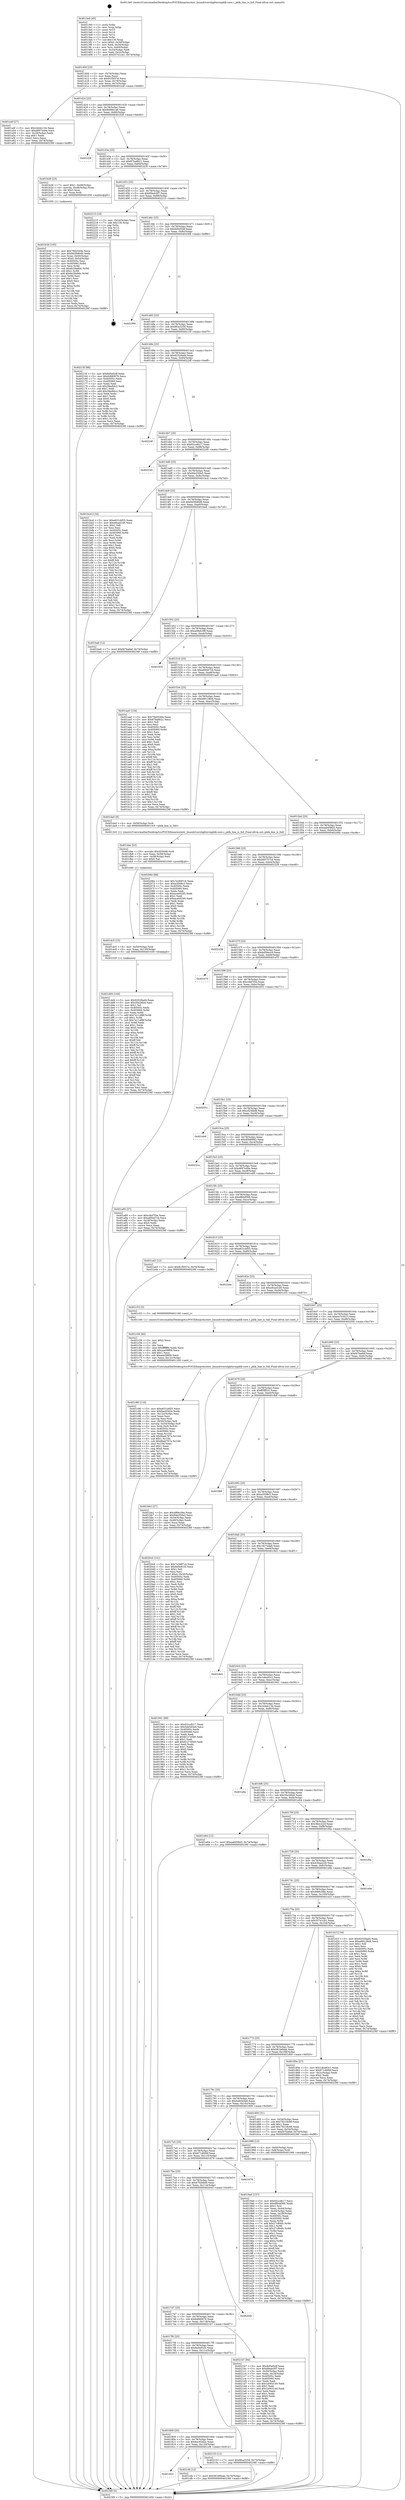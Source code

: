 digraph "0x4013e0" {
  label = "0x4013e0 (/mnt/c/Users/mathe/Desktop/tcc/POCII/binaries/extr_linuxdriverslightnvmpblk-core.c_pblk_line_is_full_Final-ollvm.out::main(0))"
  labelloc = "t"
  node[shape=record]

  Entry [label="",width=0.3,height=0.3,shape=circle,fillcolor=black,style=filled]
  "0x40140d" [label="{
     0x40140d [23]\l
     | [instrs]\l
     &nbsp;&nbsp;0x40140d \<+3\>: mov -0x74(%rbp),%eax\l
     &nbsp;&nbsp;0x401410 \<+2\>: mov %eax,%ecx\l
     &nbsp;&nbsp;0x401412 \<+6\>: sub $0x81f5f37d,%ecx\l
     &nbsp;&nbsp;0x401418 \<+3\>: mov %eax,-0x78(%rbp)\l
     &nbsp;&nbsp;0x40141b \<+3\>: mov %ecx,-0x7c(%rbp)\l
     &nbsp;&nbsp;0x40141e \<+6\>: je 0000000000401a4f \<main+0x66f\>\l
  }"]
  "0x401a4f" [label="{
     0x401a4f [27]\l
     | [instrs]\l
     &nbsp;&nbsp;0x401a4f \<+5\>: mov $0x2444c134,%eax\l
     &nbsp;&nbsp;0x401a54 \<+5\>: mov $0xd697e49a,%ecx\l
     &nbsp;&nbsp;0x401a59 \<+3\>: mov -0x28(%rbp),%edx\l
     &nbsp;&nbsp;0x401a5c \<+3\>: cmp $0x1,%edx\l
     &nbsp;&nbsp;0x401a5f \<+3\>: cmovl %ecx,%eax\l
     &nbsp;&nbsp;0x401a62 \<+3\>: mov %eax,-0x74(%rbp)\l
     &nbsp;&nbsp;0x401a65 \<+5\>: jmp 000000000040236f \<main+0xf8f\>\l
  }"]
  "0x401424" [label="{
     0x401424 [22]\l
     | [instrs]\l
     &nbsp;&nbsp;0x401424 \<+5\>: jmp 0000000000401429 \<main+0x49\>\l
     &nbsp;&nbsp;0x401429 \<+3\>: mov -0x78(%rbp),%eax\l
     &nbsp;&nbsp;0x40142c \<+5\>: sub $0x8489e1a6,%eax\l
     &nbsp;&nbsp;0x401431 \<+3\>: mov %eax,-0x80(%rbp)\l
     &nbsp;&nbsp;0x401434 \<+6\>: je 0000000000401f29 \<main+0xb49\>\l
  }"]
  Exit [label="",width=0.3,height=0.3,shape=circle,fillcolor=black,style=filled,peripheries=2]
  "0x401f29" [label="{
     0x401f29\l
  }", style=dashed]
  "0x40143a" [label="{
     0x40143a [25]\l
     | [instrs]\l
     &nbsp;&nbsp;0x40143a \<+5\>: jmp 000000000040143f \<main+0x5f\>\l
     &nbsp;&nbsp;0x40143f \<+3\>: mov -0x78(%rbp),%eax\l
     &nbsp;&nbsp;0x401442 \<+5\>: sub $0x87ba8b21,%eax\l
     &nbsp;&nbsp;0x401447 \<+6\>: mov %eax,-0x84(%rbp)\l
     &nbsp;&nbsp;0x40144d \<+6\>: je 0000000000401b26 \<main+0x746\>\l
  }"]
  "0x401dd4" [label="{
     0x401dd4 [144]\l
     | [instrs]\l
     &nbsp;&nbsp;0x401dd4 \<+5\>: mov $0x92529ad4,%eax\l
     &nbsp;&nbsp;0x401dd9 \<+5\>: mov $0x35a26fc6,%esi\l
     &nbsp;&nbsp;0x401dde \<+2\>: mov $0x1,%cl\l
     &nbsp;&nbsp;0x401de0 \<+7\>: mov 0x40505c,%edx\l
     &nbsp;&nbsp;0x401de7 \<+8\>: mov 0x405060,%r8d\l
     &nbsp;&nbsp;0x401def \<+3\>: mov %edx,%r9d\l
     &nbsp;&nbsp;0x401df2 \<+7\>: add $0x7a11df8f,%r9d\l
     &nbsp;&nbsp;0x401df9 \<+4\>: sub $0x1,%r9d\l
     &nbsp;&nbsp;0x401dfd \<+7\>: sub $0x7a11df8f,%r9d\l
     &nbsp;&nbsp;0x401e04 \<+4\>: imul %r9d,%edx\l
     &nbsp;&nbsp;0x401e08 \<+3\>: and $0x1,%edx\l
     &nbsp;&nbsp;0x401e0b \<+3\>: cmp $0x0,%edx\l
     &nbsp;&nbsp;0x401e0e \<+4\>: sete %r10b\l
     &nbsp;&nbsp;0x401e12 \<+4\>: cmp $0xa,%r8d\l
     &nbsp;&nbsp;0x401e16 \<+4\>: setl %r11b\l
     &nbsp;&nbsp;0x401e1a \<+3\>: mov %r10b,%bl\l
     &nbsp;&nbsp;0x401e1d \<+3\>: xor $0xff,%bl\l
     &nbsp;&nbsp;0x401e20 \<+3\>: mov %r11b,%r14b\l
     &nbsp;&nbsp;0x401e23 \<+4\>: xor $0xff,%r14b\l
     &nbsp;&nbsp;0x401e27 \<+3\>: xor $0x1,%cl\l
     &nbsp;&nbsp;0x401e2a \<+3\>: mov %bl,%r15b\l
     &nbsp;&nbsp;0x401e2d \<+4\>: and $0xff,%r15b\l
     &nbsp;&nbsp;0x401e31 \<+3\>: and %cl,%r10b\l
     &nbsp;&nbsp;0x401e34 \<+3\>: mov %r14b,%r12b\l
     &nbsp;&nbsp;0x401e37 \<+4\>: and $0xff,%r12b\l
     &nbsp;&nbsp;0x401e3b \<+3\>: and %cl,%r11b\l
     &nbsp;&nbsp;0x401e3e \<+3\>: or %r10b,%r15b\l
     &nbsp;&nbsp;0x401e41 \<+3\>: or %r11b,%r12b\l
     &nbsp;&nbsp;0x401e44 \<+3\>: xor %r12b,%r15b\l
     &nbsp;&nbsp;0x401e47 \<+3\>: or %r14b,%bl\l
     &nbsp;&nbsp;0x401e4a \<+3\>: xor $0xff,%bl\l
     &nbsp;&nbsp;0x401e4d \<+3\>: or $0x1,%cl\l
     &nbsp;&nbsp;0x401e50 \<+2\>: and %cl,%bl\l
     &nbsp;&nbsp;0x401e52 \<+3\>: or %bl,%r15b\l
     &nbsp;&nbsp;0x401e55 \<+4\>: test $0x1,%r15b\l
     &nbsp;&nbsp;0x401e59 \<+3\>: cmovne %esi,%eax\l
     &nbsp;&nbsp;0x401e5c \<+3\>: mov %eax,-0x74(%rbp)\l
     &nbsp;&nbsp;0x401e5f \<+5\>: jmp 000000000040236f \<main+0xf8f\>\l
  }"]
  "0x401b26" [label="{
     0x401b26 [23]\l
     | [instrs]\l
     &nbsp;&nbsp;0x401b26 \<+7\>: movl $0x1,-0x48(%rbp)\l
     &nbsp;&nbsp;0x401b2d \<+4\>: movslq -0x48(%rbp),%rax\l
     &nbsp;&nbsp;0x401b31 \<+4\>: shl $0x3,%rax\l
     &nbsp;&nbsp;0x401b35 \<+3\>: mov %rax,%rdi\l
     &nbsp;&nbsp;0x401b38 \<+5\>: call 0000000000401050 \<malloc@plt\>\l
     | [calls]\l
     &nbsp;&nbsp;0x401050 \{1\} (unknown)\l
  }"]
  "0x401453" [label="{
     0x401453 [25]\l
     | [instrs]\l
     &nbsp;&nbsp;0x401453 \<+5\>: jmp 0000000000401458 \<main+0x78\>\l
     &nbsp;&nbsp;0x401458 \<+3\>: mov -0x78(%rbp),%eax\l
     &nbsp;&nbsp;0x40145b \<+5\>: sub $0x89adc0f7,%eax\l
     &nbsp;&nbsp;0x401460 \<+6\>: mov %eax,-0x88(%rbp)\l
     &nbsp;&nbsp;0x401466 \<+6\>: je 0000000000402215 \<main+0xe35\>\l
  }"]
  "0x401dc5" [label="{
     0x401dc5 [15]\l
     | [instrs]\l
     &nbsp;&nbsp;0x401dc5 \<+4\>: mov -0x50(%rbp),%rdi\l
     &nbsp;&nbsp;0x401dc9 \<+6\>: mov %eax,-0x130(%rbp)\l
     &nbsp;&nbsp;0x401dcf \<+5\>: call 0000000000401030 \<free@plt\>\l
     | [calls]\l
     &nbsp;&nbsp;0x401030 \{1\} (unknown)\l
  }"]
  "0x402215" [label="{
     0x402215 [19]\l
     | [instrs]\l
     &nbsp;&nbsp;0x402215 \<+3\>: mov -0x24(%rbp),%eax\l
     &nbsp;&nbsp;0x402218 \<+7\>: add $0x130,%rsp\l
     &nbsp;&nbsp;0x40221f \<+1\>: pop %rbx\l
     &nbsp;&nbsp;0x402220 \<+2\>: pop %r12\l
     &nbsp;&nbsp;0x402222 \<+2\>: pop %r14\l
     &nbsp;&nbsp;0x402224 \<+2\>: pop %r15\l
     &nbsp;&nbsp;0x402226 \<+1\>: pop %rbp\l
     &nbsp;&nbsp;0x402227 \<+1\>: ret\l
  }"]
  "0x40146c" [label="{
     0x40146c [25]\l
     | [instrs]\l
     &nbsp;&nbsp;0x40146c \<+5\>: jmp 0000000000401471 \<main+0x91\>\l
     &nbsp;&nbsp;0x401471 \<+3\>: mov -0x78(%rbp),%eax\l
     &nbsp;&nbsp;0x401474 \<+5\>: sub $0x8d5ef2df,%eax\l
     &nbsp;&nbsp;0x401479 \<+6\>: mov %eax,-0x8c(%rbp)\l
     &nbsp;&nbsp;0x40147f \<+6\>: je 0000000000402368 \<main+0xf88\>\l
  }"]
  "0x401dae" [label="{
     0x401dae [23]\l
     | [instrs]\l
     &nbsp;&nbsp;0x401dae \<+10\>: movabs $0x4030d6,%rdi\l
     &nbsp;&nbsp;0x401db8 \<+3\>: mov %eax,-0x58(%rbp)\l
     &nbsp;&nbsp;0x401dbb \<+3\>: mov -0x58(%rbp),%esi\l
     &nbsp;&nbsp;0x401dbe \<+2\>: mov $0x0,%al\l
     &nbsp;&nbsp;0x401dc0 \<+5\>: call 0000000000401040 \<printf@plt\>\l
     | [calls]\l
     &nbsp;&nbsp;0x401040 \{1\} (unknown)\l
  }"]
  "0x402368" [label="{
     0x402368\l
  }", style=dashed]
  "0x401485" [label="{
     0x401485 [25]\l
     | [instrs]\l
     &nbsp;&nbsp;0x401485 \<+5\>: jmp 000000000040148a \<main+0xaa\>\l
     &nbsp;&nbsp;0x40148a \<+3\>: mov -0x78(%rbp),%eax\l
     &nbsp;&nbsp;0x40148d \<+5\>: sub $0x8fca3259,%eax\l
     &nbsp;&nbsp;0x401492 \<+6\>: mov %eax,-0x90(%rbp)\l
     &nbsp;&nbsp;0x401498 \<+6\>: je 000000000040215f \<main+0xd7f\>\l
  }"]
  "0x401822" [label="{
     0x401822\l
  }", style=dashed]
  "0x40215f" [label="{
     0x40215f [88]\l
     | [instrs]\l
     &nbsp;&nbsp;0x40215f \<+5\>: mov $0x8d5ef2df,%eax\l
     &nbsp;&nbsp;0x402164 \<+5\>: mov $0x6dfd0678,%ecx\l
     &nbsp;&nbsp;0x402169 \<+7\>: mov 0x40505c,%edx\l
     &nbsp;&nbsp;0x402170 \<+7\>: mov 0x405060,%esi\l
     &nbsp;&nbsp;0x402177 \<+2\>: mov %edx,%edi\l
     &nbsp;&nbsp;0x402179 \<+6\>: sub $0x2fea8dc2,%edi\l
     &nbsp;&nbsp;0x40217f \<+3\>: sub $0x1,%edi\l
     &nbsp;&nbsp;0x402182 \<+6\>: add $0x2fea8dc2,%edi\l
     &nbsp;&nbsp;0x402188 \<+3\>: imul %edi,%edx\l
     &nbsp;&nbsp;0x40218b \<+3\>: and $0x1,%edx\l
     &nbsp;&nbsp;0x40218e \<+3\>: cmp $0x0,%edx\l
     &nbsp;&nbsp;0x402191 \<+4\>: sete %r8b\l
     &nbsp;&nbsp;0x402195 \<+3\>: cmp $0xa,%esi\l
     &nbsp;&nbsp;0x402198 \<+4\>: setl %r9b\l
     &nbsp;&nbsp;0x40219c \<+3\>: mov %r8b,%r10b\l
     &nbsp;&nbsp;0x40219f \<+3\>: and %r9b,%r10b\l
     &nbsp;&nbsp;0x4021a2 \<+3\>: xor %r9b,%r8b\l
     &nbsp;&nbsp;0x4021a5 \<+3\>: or %r8b,%r10b\l
     &nbsp;&nbsp;0x4021a8 \<+4\>: test $0x1,%r10b\l
     &nbsp;&nbsp;0x4021ac \<+3\>: cmovne %ecx,%eax\l
     &nbsp;&nbsp;0x4021af \<+3\>: mov %eax,-0x74(%rbp)\l
     &nbsp;&nbsp;0x4021b2 \<+5\>: jmp 000000000040236f \<main+0xf8f\>\l
  }"]
  "0x40149e" [label="{
     0x40149e [25]\l
     | [instrs]\l
     &nbsp;&nbsp;0x40149e \<+5\>: jmp 00000000004014a3 \<main+0xc3\>\l
     &nbsp;&nbsp;0x4014a3 \<+3\>: mov -0x78(%rbp),%eax\l
     &nbsp;&nbsp;0x4014a6 \<+5\>: sub $0x92529ad4,%eax\l
     &nbsp;&nbsp;0x4014ab \<+6\>: mov %eax,-0x94(%rbp)\l
     &nbsp;&nbsp;0x4014b1 \<+6\>: je 00000000004022df \<main+0xeff\>\l
  }"]
  "0x401cf4" [label="{
     0x401cf4 [12]\l
     | [instrs]\l
     &nbsp;&nbsp;0x401cf4 \<+7\>: movl $0x581b6bab,-0x74(%rbp)\l
     &nbsp;&nbsp;0x401cfb \<+5\>: jmp 000000000040236f \<main+0xf8f\>\l
  }"]
  "0x4022df" [label="{
     0x4022df\l
  }", style=dashed]
  "0x4014b7" [label="{
     0x4014b7 [25]\l
     | [instrs]\l
     &nbsp;&nbsp;0x4014b7 \<+5\>: jmp 00000000004014bc \<main+0xdc\>\l
     &nbsp;&nbsp;0x4014bc \<+3\>: mov -0x78(%rbp),%eax\l
     &nbsp;&nbsp;0x4014bf \<+5\>: sub $0x92ccdb17,%eax\l
     &nbsp;&nbsp;0x4014c4 \<+6\>: mov %eax,-0x98(%rbp)\l
     &nbsp;&nbsp;0x4014ca \<+6\>: je 0000000000402240 \<main+0xe60\>\l
  }"]
  "0x401809" [label="{
     0x401809 [25]\l
     | [instrs]\l
     &nbsp;&nbsp;0x401809 \<+5\>: jmp 000000000040180e \<main+0x42e\>\l
     &nbsp;&nbsp;0x40180e \<+3\>: mov -0x78(%rbp),%eax\l
     &nbsp;&nbsp;0x401811 \<+5\>: sub $0x6ec93d2e,%eax\l
     &nbsp;&nbsp;0x401816 \<+6\>: mov %eax,-0x120(%rbp)\l
     &nbsp;&nbsp;0x40181c \<+6\>: je 0000000000401cf4 \<main+0x914\>\l
  }"]
  "0x402240" [label="{
     0x402240\l
  }", style=dashed]
  "0x4014d0" [label="{
     0x4014d0 [25]\l
     | [instrs]\l
     &nbsp;&nbsp;0x4014d0 \<+5\>: jmp 00000000004014d5 \<main+0xf5\>\l
     &nbsp;&nbsp;0x4014d5 \<+3\>: mov -0x78(%rbp),%eax\l
     &nbsp;&nbsp;0x4014d8 \<+5\>: sub $0x94e250e5,%eax\l
     &nbsp;&nbsp;0x4014dd \<+6\>: mov %eax,-0x9c(%rbp)\l
     &nbsp;&nbsp;0x4014e3 \<+6\>: je 0000000000401bcd \<main+0x7ed\>\l
  }"]
  "0x402153" [label="{
     0x402153 [12]\l
     | [instrs]\l
     &nbsp;&nbsp;0x402153 \<+7\>: movl $0x8fca3259,-0x74(%rbp)\l
     &nbsp;&nbsp;0x40215a \<+5\>: jmp 000000000040236f \<main+0xf8f\>\l
  }"]
  "0x401bcd" [label="{
     0x401bcd [134]\l
     | [instrs]\l
     &nbsp;&nbsp;0x401bcd \<+5\>: mov $0xe631dd55,%eax\l
     &nbsp;&nbsp;0x401bd2 \<+5\>: mov $0xe9cad1d5,%ecx\l
     &nbsp;&nbsp;0x401bd7 \<+2\>: mov $0x1,%dl\l
     &nbsp;&nbsp;0x401bd9 \<+2\>: xor %esi,%esi\l
     &nbsp;&nbsp;0x401bdb \<+7\>: mov 0x40505c,%edi\l
     &nbsp;&nbsp;0x401be2 \<+8\>: mov 0x405060,%r8d\l
     &nbsp;&nbsp;0x401bea \<+3\>: sub $0x1,%esi\l
     &nbsp;&nbsp;0x401bed \<+3\>: mov %edi,%r9d\l
     &nbsp;&nbsp;0x401bf0 \<+3\>: add %esi,%r9d\l
     &nbsp;&nbsp;0x401bf3 \<+4\>: imul %r9d,%edi\l
     &nbsp;&nbsp;0x401bf7 \<+3\>: and $0x1,%edi\l
     &nbsp;&nbsp;0x401bfa \<+3\>: cmp $0x0,%edi\l
     &nbsp;&nbsp;0x401bfd \<+4\>: sete %r10b\l
     &nbsp;&nbsp;0x401c01 \<+4\>: cmp $0xa,%r8d\l
     &nbsp;&nbsp;0x401c05 \<+4\>: setl %r11b\l
     &nbsp;&nbsp;0x401c09 \<+3\>: mov %r10b,%bl\l
     &nbsp;&nbsp;0x401c0c \<+3\>: xor $0xff,%bl\l
     &nbsp;&nbsp;0x401c0f \<+3\>: mov %r11b,%r14b\l
     &nbsp;&nbsp;0x401c12 \<+4\>: xor $0xff,%r14b\l
     &nbsp;&nbsp;0x401c16 \<+3\>: xor $0x0,%dl\l
     &nbsp;&nbsp;0x401c19 \<+3\>: mov %bl,%r15b\l
     &nbsp;&nbsp;0x401c1c \<+4\>: and $0x0,%r15b\l
     &nbsp;&nbsp;0x401c20 \<+3\>: and %dl,%r10b\l
     &nbsp;&nbsp;0x401c23 \<+3\>: mov %r14b,%r12b\l
     &nbsp;&nbsp;0x401c26 \<+4\>: and $0x0,%r12b\l
     &nbsp;&nbsp;0x401c2a \<+3\>: and %dl,%r11b\l
     &nbsp;&nbsp;0x401c2d \<+3\>: or %r10b,%r15b\l
     &nbsp;&nbsp;0x401c30 \<+3\>: or %r11b,%r12b\l
     &nbsp;&nbsp;0x401c33 \<+3\>: xor %r12b,%r15b\l
     &nbsp;&nbsp;0x401c36 \<+3\>: or %r14b,%bl\l
     &nbsp;&nbsp;0x401c39 \<+3\>: xor $0xff,%bl\l
     &nbsp;&nbsp;0x401c3c \<+3\>: or $0x0,%dl\l
     &nbsp;&nbsp;0x401c3f \<+2\>: and %dl,%bl\l
     &nbsp;&nbsp;0x401c41 \<+3\>: or %bl,%r15b\l
     &nbsp;&nbsp;0x401c44 \<+4\>: test $0x1,%r15b\l
     &nbsp;&nbsp;0x401c48 \<+3\>: cmovne %ecx,%eax\l
     &nbsp;&nbsp;0x401c4b \<+3\>: mov %eax,-0x74(%rbp)\l
     &nbsp;&nbsp;0x401c4e \<+5\>: jmp 000000000040236f \<main+0xf8f\>\l
  }"]
  "0x4014e9" [label="{
     0x4014e9 [25]\l
     | [instrs]\l
     &nbsp;&nbsp;0x4014e9 \<+5\>: jmp 00000000004014ee \<main+0x10e\>\l
     &nbsp;&nbsp;0x4014ee \<+3\>: mov -0x78(%rbp),%eax\l
     &nbsp;&nbsp;0x4014f1 \<+5\>: sub $0x9d39d0d9,%eax\l
     &nbsp;&nbsp;0x4014f6 \<+6\>: mov %eax,-0xa0(%rbp)\l
     &nbsp;&nbsp;0x4014fc \<+6\>: je 0000000000401ba6 \<main+0x7c6\>\l
  }"]
  "0x4017f0" [label="{
     0x4017f0 [25]\l
     | [instrs]\l
     &nbsp;&nbsp;0x4017f0 \<+5\>: jmp 00000000004017f5 \<main+0x415\>\l
     &nbsp;&nbsp;0x4017f5 \<+3\>: mov -0x78(%rbp),%eax\l
     &nbsp;&nbsp;0x4017f8 \<+5\>: sub $0x6e0e91f2,%eax\l
     &nbsp;&nbsp;0x4017fd \<+6\>: mov %eax,-0x11c(%rbp)\l
     &nbsp;&nbsp;0x401803 \<+6\>: je 0000000000402153 \<main+0xd73\>\l
  }"]
  "0x401ba6" [label="{
     0x401ba6 [12]\l
     | [instrs]\l
     &nbsp;&nbsp;0x401ba6 \<+7\>: movl $0xf47ba6ef,-0x74(%rbp)\l
     &nbsp;&nbsp;0x401bad \<+5\>: jmp 000000000040236f \<main+0xf8f\>\l
  }"]
  "0x401502" [label="{
     0x401502 [25]\l
     | [instrs]\l
     &nbsp;&nbsp;0x401502 \<+5\>: jmp 0000000000401507 \<main+0x127\>\l
     &nbsp;&nbsp;0x401507 \<+3\>: mov -0x78(%rbp),%eax\l
     &nbsp;&nbsp;0x40150a \<+5\>: sub $0xa06dc39f,%eax\l
     &nbsp;&nbsp;0x40150f \<+6\>: mov %eax,-0xa4(%rbp)\l
     &nbsp;&nbsp;0x401515 \<+6\>: je 0000000000401935 \<main+0x555\>\l
  }"]
  "0x4021b7" [label="{
     0x4021b7 [94]\l
     | [instrs]\l
     &nbsp;&nbsp;0x4021b7 \<+5\>: mov $0x8d5ef2df,%eax\l
     &nbsp;&nbsp;0x4021bc \<+5\>: mov $0x89adc0f7,%ecx\l
     &nbsp;&nbsp;0x4021c1 \<+3\>: mov -0x30(%rbp),%edx\l
     &nbsp;&nbsp;0x4021c4 \<+3\>: mov %edx,-0x24(%rbp)\l
     &nbsp;&nbsp;0x4021c7 \<+7\>: mov 0x40505c,%edx\l
     &nbsp;&nbsp;0x4021ce \<+7\>: mov 0x405060,%esi\l
     &nbsp;&nbsp;0x4021d5 \<+2\>: mov %edx,%edi\l
     &nbsp;&nbsp;0x4021d7 \<+6\>: sub $0x1a063140,%edi\l
     &nbsp;&nbsp;0x4021dd \<+3\>: sub $0x1,%edi\l
     &nbsp;&nbsp;0x4021e0 \<+6\>: add $0x1a063140,%edi\l
     &nbsp;&nbsp;0x4021e6 \<+3\>: imul %edi,%edx\l
     &nbsp;&nbsp;0x4021e9 \<+3\>: and $0x1,%edx\l
     &nbsp;&nbsp;0x4021ec \<+3\>: cmp $0x0,%edx\l
     &nbsp;&nbsp;0x4021ef \<+4\>: sete %r8b\l
     &nbsp;&nbsp;0x4021f3 \<+3\>: cmp $0xa,%esi\l
     &nbsp;&nbsp;0x4021f6 \<+4\>: setl %r9b\l
     &nbsp;&nbsp;0x4021fa \<+3\>: mov %r8b,%r10b\l
     &nbsp;&nbsp;0x4021fd \<+3\>: and %r9b,%r10b\l
     &nbsp;&nbsp;0x402200 \<+3\>: xor %r9b,%r8b\l
     &nbsp;&nbsp;0x402203 \<+3\>: or %r8b,%r10b\l
     &nbsp;&nbsp;0x402206 \<+4\>: test $0x1,%r10b\l
     &nbsp;&nbsp;0x40220a \<+3\>: cmovne %ecx,%eax\l
     &nbsp;&nbsp;0x40220d \<+3\>: mov %eax,-0x74(%rbp)\l
     &nbsp;&nbsp;0x402210 \<+5\>: jmp 000000000040236f \<main+0xf8f\>\l
  }"]
  "0x401935" [label="{
     0x401935\l
  }", style=dashed]
  "0x40151b" [label="{
     0x40151b [25]\l
     | [instrs]\l
     &nbsp;&nbsp;0x40151b \<+5\>: jmp 0000000000401520 \<main+0x140\>\l
     &nbsp;&nbsp;0x401520 \<+3\>: mov -0x78(%rbp),%eax\l
     &nbsp;&nbsp;0x401523 \<+5\>: sub $0xa694d7cb,%eax\l
     &nbsp;&nbsp;0x401528 \<+6\>: mov %eax,-0xa8(%rbp)\l
     &nbsp;&nbsp;0x40152e \<+6\>: je 0000000000401aa0 \<main+0x6c0\>\l
  }"]
  "0x4017d7" [label="{
     0x4017d7 [25]\l
     | [instrs]\l
     &nbsp;&nbsp;0x4017d7 \<+5\>: jmp 00000000004017dc \<main+0x3fc\>\l
     &nbsp;&nbsp;0x4017dc \<+3\>: mov -0x78(%rbp),%eax\l
     &nbsp;&nbsp;0x4017df \<+5\>: sub $0x6dfd0678,%eax\l
     &nbsp;&nbsp;0x4017e4 \<+6\>: mov %eax,-0x118(%rbp)\l
     &nbsp;&nbsp;0x4017ea \<+6\>: je 00000000004021b7 \<main+0xdd7\>\l
  }"]
  "0x401aa0" [label="{
     0x401aa0 [134]\l
     | [instrs]\l
     &nbsp;&nbsp;0x401aa0 \<+5\>: mov $0x79d2540e,%eax\l
     &nbsp;&nbsp;0x401aa5 \<+5\>: mov $0x87ba8b21,%ecx\l
     &nbsp;&nbsp;0x401aaa \<+2\>: mov $0x1,%dl\l
     &nbsp;&nbsp;0x401aac \<+2\>: xor %esi,%esi\l
     &nbsp;&nbsp;0x401aae \<+7\>: mov 0x40505c,%edi\l
     &nbsp;&nbsp;0x401ab5 \<+8\>: mov 0x405060,%r8d\l
     &nbsp;&nbsp;0x401abd \<+3\>: sub $0x1,%esi\l
     &nbsp;&nbsp;0x401ac0 \<+3\>: mov %edi,%r9d\l
     &nbsp;&nbsp;0x401ac3 \<+3\>: add %esi,%r9d\l
     &nbsp;&nbsp;0x401ac6 \<+4\>: imul %r9d,%edi\l
     &nbsp;&nbsp;0x401aca \<+3\>: and $0x1,%edi\l
     &nbsp;&nbsp;0x401acd \<+3\>: cmp $0x0,%edi\l
     &nbsp;&nbsp;0x401ad0 \<+4\>: sete %r10b\l
     &nbsp;&nbsp;0x401ad4 \<+4\>: cmp $0xa,%r8d\l
     &nbsp;&nbsp;0x401ad8 \<+4\>: setl %r11b\l
     &nbsp;&nbsp;0x401adc \<+3\>: mov %r10b,%bl\l
     &nbsp;&nbsp;0x401adf \<+3\>: xor $0xff,%bl\l
     &nbsp;&nbsp;0x401ae2 \<+3\>: mov %r11b,%r14b\l
     &nbsp;&nbsp;0x401ae5 \<+4\>: xor $0xff,%r14b\l
     &nbsp;&nbsp;0x401ae9 \<+3\>: xor $0x1,%dl\l
     &nbsp;&nbsp;0x401aec \<+3\>: mov %bl,%r15b\l
     &nbsp;&nbsp;0x401aef \<+4\>: and $0xff,%r15b\l
     &nbsp;&nbsp;0x401af3 \<+3\>: and %dl,%r10b\l
     &nbsp;&nbsp;0x401af6 \<+3\>: mov %r14b,%r12b\l
     &nbsp;&nbsp;0x401af9 \<+4\>: and $0xff,%r12b\l
     &nbsp;&nbsp;0x401afd \<+3\>: and %dl,%r11b\l
     &nbsp;&nbsp;0x401b00 \<+3\>: or %r10b,%r15b\l
     &nbsp;&nbsp;0x401b03 \<+3\>: or %r11b,%r12b\l
     &nbsp;&nbsp;0x401b06 \<+3\>: xor %r12b,%r15b\l
     &nbsp;&nbsp;0x401b09 \<+3\>: or %r14b,%bl\l
     &nbsp;&nbsp;0x401b0c \<+3\>: xor $0xff,%bl\l
     &nbsp;&nbsp;0x401b0f \<+3\>: or $0x1,%dl\l
     &nbsp;&nbsp;0x401b12 \<+2\>: and %dl,%bl\l
     &nbsp;&nbsp;0x401b14 \<+3\>: or %bl,%r15b\l
     &nbsp;&nbsp;0x401b17 \<+4\>: test $0x1,%r15b\l
     &nbsp;&nbsp;0x401b1b \<+3\>: cmovne %ecx,%eax\l
     &nbsp;&nbsp;0x401b1e \<+3\>: mov %eax,-0x74(%rbp)\l
     &nbsp;&nbsp;0x401b21 \<+5\>: jmp 000000000040236f \<main+0xf8f\>\l
  }"]
  "0x401534" [label="{
     0x401534 [25]\l
     | [instrs]\l
     &nbsp;&nbsp;0x401534 \<+5\>: jmp 0000000000401539 \<main+0x159\>\l
     &nbsp;&nbsp;0x401539 \<+3\>: mov -0x78(%rbp),%eax\l
     &nbsp;&nbsp;0x40153c \<+5\>: sub $0xa99128d4,%eax\l
     &nbsp;&nbsp;0x401541 \<+6\>: mov %eax,-0xac(%rbp)\l
     &nbsp;&nbsp;0x401547 \<+6\>: je 0000000000401da5 \<main+0x9c5\>\l
  }"]
  "0x402045" [label="{
     0x402045\l
  }", style=dashed]
  "0x401da5" [label="{
     0x401da5 [9]\l
     | [instrs]\l
     &nbsp;&nbsp;0x401da5 \<+4\>: mov -0x50(%rbp),%rdi\l
     &nbsp;&nbsp;0x401da9 \<+5\>: call 00000000004013c0 \<pblk_line_is_full\>\l
     | [calls]\l
     &nbsp;&nbsp;0x4013c0 \{1\} (/mnt/c/Users/mathe/Desktop/tcc/POCII/binaries/extr_linuxdriverslightnvmpblk-core.c_pblk_line_is_full_Final-ollvm.out::pblk_line_is_full)\l
  }"]
  "0x40154d" [label="{
     0x40154d [25]\l
     | [instrs]\l
     &nbsp;&nbsp;0x40154d \<+5\>: jmp 0000000000401552 \<main+0x172\>\l
     &nbsp;&nbsp;0x401552 \<+3\>: mov -0x78(%rbp),%eax\l
     &nbsp;&nbsp;0x401555 \<+5\>: sub $0xaa6d58d3,%eax\l
     &nbsp;&nbsp;0x40155a \<+6\>: mov %eax,-0xb0(%rbp)\l
     &nbsp;&nbsp;0x401560 \<+6\>: je 000000000040206e \<main+0xc8e\>\l
  }"]
  "0x4017be" [label="{
     0x4017be [25]\l
     | [instrs]\l
     &nbsp;&nbsp;0x4017be \<+5\>: jmp 00000000004017c3 \<main+0x3e3\>\l
     &nbsp;&nbsp;0x4017c3 \<+3\>: mov -0x78(%rbp),%eax\l
     &nbsp;&nbsp;0x4017c6 \<+5\>: sub $0x67f2b6d9,%eax\l
     &nbsp;&nbsp;0x4017cb \<+6\>: mov %eax,-0x114(%rbp)\l
     &nbsp;&nbsp;0x4017d1 \<+6\>: je 0000000000402045 \<main+0xc65\>\l
  }"]
  "0x40206e" [label="{
     0x40206e [88]\l
     | [instrs]\l
     &nbsp;&nbsp;0x40206e \<+5\>: mov $0x7e2697c4,%eax\l
     &nbsp;&nbsp;0x402073 \<+5\>: mov $0xa3508c3,%ecx\l
     &nbsp;&nbsp;0x402078 \<+7\>: mov 0x40505c,%edx\l
     &nbsp;&nbsp;0x40207f \<+7\>: mov 0x405060,%esi\l
     &nbsp;&nbsp;0x402086 \<+2\>: mov %edx,%edi\l
     &nbsp;&nbsp;0x402088 \<+6\>: sub $0xaca00295,%edi\l
     &nbsp;&nbsp;0x40208e \<+3\>: sub $0x1,%edi\l
     &nbsp;&nbsp;0x402091 \<+6\>: add $0xaca00295,%edi\l
     &nbsp;&nbsp;0x402097 \<+3\>: imul %edi,%edx\l
     &nbsp;&nbsp;0x40209a \<+3\>: and $0x1,%edx\l
     &nbsp;&nbsp;0x40209d \<+3\>: cmp $0x0,%edx\l
     &nbsp;&nbsp;0x4020a0 \<+4\>: sete %r8b\l
     &nbsp;&nbsp;0x4020a4 \<+3\>: cmp $0xa,%esi\l
     &nbsp;&nbsp;0x4020a7 \<+4\>: setl %r9b\l
     &nbsp;&nbsp;0x4020ab \<+3\>: mov %r8b,%r10b\l
     &nbsp;&nbsp;0x4020ae \<+3\>: and %r9b,%r10b\l
     &nbsp;&nbsp;0x4020b1 \<+3\>: xor %r9b,%r8b\l
     &nbsp;&nbsp;0x4020b4 \<+3\>: or %r8b,%r10b\l
     &nbsp;&nbsp;0x4020b7 \<+4\>: test $0x1,%r10b\l
     &nbsp;&nbsp;0x4020bb \<+3\>: cmovne %ecx,%eax\l
     &nbsp;&nbsp;0x4020be \<+3\>: mov %eax,-0x74(%rbp)\l
     &nbsp;&nbsp;0x4020c1 \<+5\>: jmp 000000000040236f \<main+0xf8f\>\l
  }"]
  "0x401566" [label="{
     0x401566 [25]\l
     | [instrs]\l
     &nbsp;&nbsp;0x401566 \<+5\>: jmp 000000000040156b \<main+0x18b\>\l
     &nbsp;&nbsp;0x40156b \<+3\>: mov -0x78(%rbp),%eax\l
     &nbsp;&nbsp;0x40156e \<+5\>: sub $0xb60757cd,%eax\l
     &nbsp;&nbsp;0x401573 \<+6\>: mov %eax,-0xb4(%rbp)\l
     &nbsp;&nbsp;0x401579 \<+6\>: je 0000000000402228 \<main+0xe48\>\l
  }"]
  "0x401879" [label="{
     0x401879\l
  }", style=dashed]
  "0x402228" [label="{
     0x402228\l
  }", style=dashed]
  "0x40157f" [label="{
     0x40157f [25]\l
     | [instrs]\l
     &nbsp;&nbsp;0x40157f \<+5\>: jmp 0000000000401584 \<main+0x1a4\>\l
     &nbsp;&nbsp;0x401584 \<+3\>: mov -0x78(%rbp),%eax\l
     &nbsp;&nbsp;0x401587 \<+5\>: sub $0xbd59acc9,%eax\l
     &nbsp;&nbsp;0x40158c \<+6\>: mov %eax,-0xb8(%rbp)\l
     &nbsp;&nbsp;0x401592 \<+6\>: je 0000000000401e70 \<main+0xa90\>\l
  }"]
  "0x401c80" [label="{
     0x401c80 [116]\l
     | [instrs]\l
     &nbsp;&nbsp;0x401c80 \<+5\>: mov $0xe631dd55,%ecx\l
     &nbsp;&nbsp;0x401c85 \<+5\>: mov $0x6ec93d2e,%edx\l
     &nbsp;&nbsp;0x401c8a \<+6\>: mov -0x12c(%rbp),%esi\l
     &nbsp;&nbsp;0x401c90 \<+3\>: imul %eax,%esi\l
     &nbsp;&nbsp;0x401c93 \<+3\>: movslq %esi,%rdi\l
     &nbsp;&nbsp;0x401c96 \<+4\>: mov -0x50(%rbp),%r8\l
     &nbsp;&nbsp;0x401c9a \<+4\>: movslq -0x54(%rbp),%r9\l
     &nbsp;&nbsp;0x401c9e \<+4\>: mov %rdi,(%r8,%r9,8)\l
     &nbsp;&nbsp;0x401ca2 \<+7\>: mov 0x40505c,%eax\l
     &nbsp;&nbsp;0x401ca9 \<+7\>: mov 0x405060,%esi\l
     &nbsp;&nbsp;0x401cb0 \<+3\>: mov %eax,%r10d\l
     &nbsp;&nbsp;0x401cb3 \<+7\>: add $0x8bab767a,%r10d\l
     &nbsp;&nbsp;0x401cba \<+4\>: sub $0x1,%r10d\l
     &nbsp;&nbsp;0x401cbe \<+7\>: sub $0x8bab767a,%r10d\l
     &nbsp;&nbsp;0x401cc5 \<+4\>: imul %r10d,%eax\l
     &nbsp;&nbsp;0x401cc9 \<+3\>: and $0x1,%eax\l
     &nbsp;&nbsp;0x401ccc \<+3\>: cmp $0x0,%eax\l
     &nbsp;&nbsp;0x401ccf \<+4\>: sete %r11b\l
     &nbsp;&nbsp;0x401cd3 \<+3\>: cmp $0xa,%esi\l
     &nbsp;&nbsp;0x401cd6 \<+3\>: setl %bl\l
     &nbsp;&nbsp;0x401cd9 \<+3\>: mov %r11b,%r14b\l
     &nbsp;&nbsp;0x401cdc \<+3\>: and %bl,%r14b\l
     &nbsp;&nbsp;0x401cdf \<+3\>: xor %bl,%r11b\l
     &nbsp;&nbsp;0x401ce2 \<+3\>: or %r11b,%r14b\l
     &nbsp;&nbsp;0x401ce5 \<+4\>: test $0x1,%r14b\l
     &nbsp;&nbsp;0x401ce9 \<+3\>: cmovne %edx,%ecx\l
     &nbsp;&nbsp;0x401cec \<+3\>: mov %ecx,-0x74(%rbp)\l
     &nbsp;&nbsp;0x401cef \<+5\>: jmp 000000000040236f \<main+0xf8f\>\l
  }"]
  "0x401e70" [label="{
     0x401e70\l
  }", style=dashed]
  "0x401598" [label="{
     0x401598 [25]\l
     | [instrs]\l
     &nbsp;&nbsp;0x401598 \<+5\>: jmp 000000000040159d \<main+0x1bd\>\l
     &nbsp;&nbsp;0x40159d \<+3\>: mov -0x78(%rbp),%eax\l
     &nbsp;&nbsp;0x4015a0 \<+5\>: sub $0xc4bf7f3a,%eax\l
     &nbsp;&nbsp;0x4015a5 \<+6\>: mov %eax,-0xbc(%rbp)\l
     &nbsp;&nbsp;0x4015ab \<+6\>: je 0000000000402051 \<main+0xc71\>\l
  }"]
  "0x401c58" [label="{
     0x401c58 [40]\l
     | [instrs]\l
     &nbsp;&nbsp;0x401c58 \<+5\>: mov $0x2,%ecx\l
     &nbsp;&nbsp;0x401c5d \<+1\>: cltd\l
     &nbsp;&nbsp;0x401c5e \<+2\>: idiv %ecx\l
     &nbsp;&nbsp;0x401c60 \<+6\>: imul $0xfffffffe,%edx,%ecx\l
     &nbsp;&nbsp;0x401c66 \<+6\>: add $0xaae58f06,%ecx\l
     &nbsp;&nbsp;0x401c6c \<+3\>: add $0x1,%ecx\l
     &nbsp;&nbsp;0x401c6f \<+6\>: sub $0xaae58f06,%ecx\l
     &nbsp;&nbsp;0x401c75 \<+6\>: mov %ecx,-0x12c(%rbp)\l
     &nbsp;&nbsp;0x401c7b \<+5\>: call 0000000000401160 \<next_i\>\l
     | [calls]\l
     &nbsp;&nbsp;0x401160 \{1\} (/mnt/c/Users/mathe/Desktop/tcc/POCII/binaries/extr_linuxdriverslightnvmpblk-core.c_pblk_line_is_full_Final-ollvm.out::next_i)\l
  }"]
  "0x402051" [label="{
     0x402051\l
  }", style=dashed]
  "0x4015b1" [label="{
     0x4015b1 [25]\l
     | [instrs]\l
     &nbsp;&nbsp;0x4015b1 \<+5\>: jmp 00000000004015b6 \<main+0x1d6\>\l
     &nbsp;&nbsp;0x4015b6 \<+3\>: mov -0x78(%rbp),%eax\l
     &nbsp;&nbsp;0x4015b9 \<+5\>: sub $0xcf23fdd8,%eax\l
     &nbsp;&nbsp;0x4015be \<+6\>: mov %eax,-0xc0(%rbp)\l
     &nbsp;&nbsp;0x4015c4 \<+6\>: je 0000000000401eb9 \<main+0xad9\>\l
  }"]
  "0x401b3d" [label="{
     0x401b3d [105]\l
     | [instrs]\l
     &nbsp;&nbsp;0x401b3d \<+5\>: mov $0x79d2540e,%ecx\l
     &nbsp;&nbsp;0x401b42 \<+5\>: mov $0x9d39d0d9,%edx\l
     &nbsp;&nbsp;0x401b47 \<+4\>: mov %rax,-0x50(%rbp)\l
     &nbsp;&nbsp;0x401b4b \<+7\>: movl $0x0,-0x54(%rbp)\l
     &nbsp;&nbsp;0x401b52 \<+7\>: mov 0x40505c,%esi\l
     &nbsp;&nbsp;0x401b59 \<+8\>: mov 0x405060,%r8d\l
     &nbsp;&nbsp;0x401b61 \<+3\>: mov %esi,%r9d\l
     &nbsp;&nbsp;0x401b64 \<+7\>: sub $0x6c29a8dc,%r9d\l
     &nbsp;&nbsp;0x401b6b \<+4\>: sub $0x1,%r9d\l
     &nbsp;&nbsp;0x401b6f \<+7\>: add $0x6c29a8dc,%r9d\l
     &nbsp;&nbsp;0x401b76 \<+4\>: imul %r9d,%esi\l
     &nbsp;&nbsp;0x401b7a \<+3\>: and $0x1,%esi\l
     &nbsp;&nbsp;0x401b7d \<+3\>: cmp $0x0,%esi\l
     &nbsp;&nbsp;0x401b80 \<+4\>: sete %r10b\l
     &nbsp;&nbsp;0x401b84 \<+4\>: cmp $0xa,%r8d\l
     &nbsp;&nbsp;0x401b88 \<+4\>: setl %r11b\l
     &nbsp;&nbsp;0x401b8c \<+3\>: mov %r10b,%bl\l
     &nbsp;&nbsp;0x401b8f \<+3\>: and %r11b,%bl\l
     &nbsp;&nbsp;0x401b92 \<+3\>: xor %r11b,%r10b\l
     &nbsp;&nbsp;0x401b95 \<+3\>: or %r10b,%bl\l
     &nbsp;&nbsp;0x401b98 \<+3\>: test $0x1,%bl\l
     &nbsp;&nbsp;0x401b9b \<+3\>: cmovne %edx,%ecx\l
     &nbsp;&nbsp;0x401b9e \<+3\>: mov %ecx,-0x74(%rbp)\l
     &nbsp;&nbsp;0x401ba1 \<+5\>: jmp 000000000040236f \<main+0xf8f\>\l
  }"]
  "0x401eb9" [label="{
     0x401eb9\l
  }", style=dashed]
  "0x4015ca" [label="{
     0x4015ca [25]\l
     | [instrs]\l
     &nbsp;&nbsp;0x4015ca \<+5\>: jmp 00000000004015cf \<main+0x1ef\>\l
     &nbsp;&nbsp;0x4015cf \<+3\>: mov -0x78(%rbp),%eax\l
     &nbsp;&nbsp;0x4015d2 \<+5\>: sub $0xd0b6f992,%eax\l
     &nbsp;&nbsp;0x4015d7 \<+6\>: mov %eax,-0xc4(%rbp)\l
     &nbsp;&nbsp;0x4015dd \<+6\>: je 000000000040231a \<main+0xf3a\>\l
  }"]
  "0x4019a6" [label="{
     0x4019a6 [157]\l
     | [instrs]\l
     &nbsp;&nbsp;0x4019a6 \<+5\>: mov $0x92ccdb17,%ecx\l
     &nbsp;&nbsp;0x4019ab \<+5\>: mov $0xdf64d566,%edx\l
     &nbsp;&nbsp;0x4019b0 \<+3\>: mov $0x1,%sil\l
     &nbsp;&nbsp;0x4019b3 \<+3\>: mov %eax,-0x44(%rbp)\l
     &nbsp;&nbsp;0x4019b6 \<+3\>: mov -0x44(%rbp),%eax\l
     &nbsp;&nbsp;0x4019b9 \<+3\>: mov %eax,-0x28(%rbp)\l
     &nbsp;&nbsp;0x4019bc \<+7\>: mov 0x40505c,%eax\l
     &nbsp;&nbsp;0x4019c3 \<+8\>: mov 0x405060,%r8d\l
     &nbsp;&nbsp;0x4019cb \<+3\>: mov %eax,%r9d\l
     &nbsp;&nbsp;0x4019ce \<+7\>: add $0x27cf64fc,%r9d\l
     &nbsp;&nbsp;0x4019d5 \<+4\>: sub $0x1,%r9d\l
     &nbsp;&nbsp;0x4019d9 \<+7\>: sub $0x27cf64fc,%r9d\l
     &nbsp;&nbsp;0x4019e0 \<+4\>: imul %r9d,%eax\l
     &nbsp;&nbsp;0x4019e4 \<+3\>: and $0x1,%eax\l
     &nbsp;&nbsp;0x4019e7 \<+3\>: cmp $0x0,%eax\l
     &nbsp;&nbsp;0x4019ea \<+4\>: sete %r10b\l
     &nbsp;&nbsp;0x4019ee \<+4\>: cmp $0xa,%r8d\l
     &nbsp;&nbsp;0x4019f2 \<+4\>: setl %r11b\l
     &nbsp;&nbsp;0x4019f6 \<+3\>: mov %r10b,%bl\l
     &nbsp;&nbsp;0x4019f9 \<+3\>: xor $0xff,%bl\l
     &nbsp;&nbsp;0x4019fc \<+3\>: mov %r11b,%r14b\l
     &nbsp;&nbsp;0x4019ff \<+4\>: xor $0xff,%r14b\l
     &nbsp;&nbsp;0x401a03 \<+4\>: xor $0x0,%sil\l
     &nbsp;&nbsp;0x401a07 \<+3\>: mov %bl,%r15b\l
     &nbsp;&nbsp;0x401a0a \<+4\>: and $0x0,%r15b\l
     &nbsp;&nbsp;0x401a0e \<+3\>: and %sil,%r10b\l
     &nbsp;&nbsp;0x401a11 \<+3\>: mov %r14b,%r12b\l
     &nbsp;&nbsp;0x401a14 \<+4\>: and $0x0,%r12b\l
     &nbsp;&nbsp;0x401a18 \<+3\>: and %sil,%r11b\l
     &nbsp;&nbsp;0x401a1b \<+3\>: or %r10b,%r15b\l
     &nbsp;&nbsp;0x401a1e \<+3\>: or %r11b,%r12b\l
     &nbsp;&nbsp;0x401a21 \<+3\>: xor %r12b,%r15b\l
     &nbsp;&nbsp;0x401a24 \<+3\>: or %r14b,%bl\l
     &nbsp;&nbsp;0x401a27 \<+3\>: xor $0xff,%bl\l
     &nbsp;&nbsp;0x401a2a \<+4\>: or $0x0,%sil\l
     &nbsp;&nbsp;0x401a2e \<+3\>: and %sil,%bl\l
     &nbsp;&nbsp;0x401a31 \<+3\>: or %bl,%r15b\l
     &nbsp;&nbsp;0x401a34 \<+4\>: test $0x1,%r15b\l
     &nbsp;&nbsp;0x401a38 \<+3\>: cmovne %edx,%ecx\l
     &nbsp;&nbsp;0x401a3b \<+3\>: mov %ecx,-0x74(%rbp)\l
     &nbsp;&nbsp;0x401a3e \<+5\>: jmp 000000000040236f \<main+0xf8f\>\l
  }"]
  "0x40231a" [label="{
     0x40231a\l
  }", style=dashed]
  "0x4015e3" [label="{
     0x4015e3 [25]\l
     | [instrs]\l
     &nbsp;&nbsp;0x4015e3 \<+5\>: jmp 00000000004015e8 \<main+0x208\>\l
     &nbsp;&nbsp;0x4015e8 \<+3\>: mov -0x78(%rbp),%eax\l
     &nbsp;&nbsp;0x4015eb \<+5\>: sub $0xd697e49a,%eax\l
     &nbsp;&nbsp;0x4015f0 \<+6\>: mov %eax,-0xc8(%rbp)\l
     &nbsp;&nbsp;0x4015f6 \<+6\>: je 0000000000401a85 \<main+0x6a5\>\l
  }"]
  "0x4017a5" [label="{
     0x4017a5 [25]\l
     | [instrs]\l
     &nbsp;&nbsp;0x4017a5 \<+5\>: jmp 00000000004017aa \<main+0x3ca\>\l
     &nbsp;&nbsp;0x4017aa \<+3\>: mov -0x78(%rbp),%eax\l
     &nbsp;&nbsp;0x4017ad \<+5\>: sub $0x671d094f,%eax\l
     &nbsp;&nbsp;0x4017b2 \<+6\>: mov %eax,-0x110(%rbp)\l
     &nbsp;&nbsp;0x4017b8 \<+6\>: je 0000000000401879 \<main+0x499\>\l
  }"]
  "0x401a85" [label="{
     0x401a85 [27]\l
     | [instrs]\l
     &nbsp;&nbsp;0x401a85 \<+5\>: mov $0xc4bf7f3a,%eax\l
     &nbsp;&nbsp;0x401a8a \<+5\>: mov $0xa694d7cb,%ecx\l
     &nbsp;&nbsp;0x401a8f \<+3\>: mov -0x28(%rbp),%edx\l
     &nbsp;&nbsp;0x401a92 \<+3\>: cmp $0x0,%edx\l
     &nbsp;&nbsp;0x401a95 \<+3\>: cmove %ecx,%eax\l
     &nbsp;&nbsp;0x401a98 \<+3\>: mov %eax,-0x74(%rbp)\l
     &nbsp;&nbsp;0x401a9b \<+5\>: jmp 000000000040236f \<main+0xf8f\>\l
  }"]
  "0x4015fc" [label="{
     0x4015fc [25]\l
     | [instrs]\l
     &nbsp;&nbsp;0x4015fc \<+5\>: jmp 0000000000401601 \<main+0x221\>\l
     &nbsp;&nbsp;0x401601 \<+3\>: mov -0x78(%rbp),%eax\l
     &nbsp;&nbsp;0x401604 \<+5\>: sub $0xdf64d566,%eax\l
     &nbsp;&nbsp;0x401609 \<+6\>: mov %eax,-0xcc(%rbp)\l
     &nbsp;&nbsp;0x40160f \<+6\>: je 0000000000401a43 \<main+0x663\>\l
  }"]
  "0x401999" [label="{
     0x401999 [13]\l
     | [instrs]\l
     &nbsp;&nbsp;0x401999 \<+4\>: mov -0x40(%rbp),%rax\l
     &nbsp;&nbsp;0x40199d \<+4\>: mov 0x8(%rax),%rdi\l
     &nbsp;&nbsp;0x4019a1 \<+5\>: call 0000000000401060 \<atoi@plt\>\l
     | [calls]\l
     &nbsp;&nbsp;0x401060 \{1\} (unknown)\l
  }"]
  "0x401a43" [label="{
     0x401a43 [12]\l
     | [instrs]\l
     &nbsp;&nbsp;0x401a43 \<+7\>: movl $0x81f5f37d,-0x74(%rbp)\l
     &nbsp;&nbsp;0x401a4a \<+5\>: jmp 000000000040236f \<main+0xf8f\>\l
  }"]
  "0x401615" [label="{
     0x401615 [25]\l
     | [instrs]\l
     &nbsp;&nbsp;0x401615 \<+5\>: jmp 000000000040161a \<main+0x23a\>\l
     &nbsp;&nbsp;0x40161a \<+3\>: mov -0x78(%rbp),%eax\l
     &nbsp;&nbsp;0x40161d \<+5\>: sub $0xe631dd55,%eax\l
     &nbsp;&nbsp;0x401622 \<+6\>: mov %eax,-0xd0(%rbp)\l
     &nbsp;&nbsp;0x401628 \<+6\>: je 000000000040228a \<main+0xeaa\>\l
  }"]
  "0x40178c" [label="{
     0x40178c [25]\l
     | [instrs]\l
     &nbsp;&nbsp;0x40178c \<+5\>: jmp 0000000000401791 \<main+0x3b1\>\l
     &nbsp;&nbsp;0x401791 \<+3\>: mov -0x78(%rbp),%eax\l
     &nbsp;&nbsp;0x401794 \<+5\>: sub $0x5eb5d3a9,%eax\l
     &nbsp;&nbsp;0x401799 \<+6\>: mov %eax,-0x10c(%rbp)\l
     &nbsp;&nbsp;0x40179f \<+6\>: je 0000000000401999 \<main+0x5b9\>\l
  }"]
  "0x40228a" [label="{
     0x40228a\l
  }", style=dashed]
  "0x40162e" [label="{
     0x40162e [25]\l
     | [instrs]\l
     &nbsp;&nbsp;0x40162e \<+5\>: jmp 0000000000401633 \<main+0x253\>\l
     &nbsp;&nbsp;0x401633 \<+3\>: mov -0x78(%rbp),%eax\l
     &nbsp;&nbsp;0x401636 \<+5\>: sub $0xe9cad1d5,%eax\l
     &nbsp;&nbsp;0x40163b \<+6\>: mov %eax,-0xd4(%rbp)\l
     &nbsp;&nbsp;0x401641 \<+6\>: je 0000000000401c53 \<main+0x873\>\l
  }"]
  "0x401d00" [label="{
     0x401d00 [31]\l
     | [instrs]\l
     &nbsp;&nbsp;0x401d00 \<+3\>: mov -0x54(%rbp),%eax\l
     &nbsp;&nbsp;0x401d03 \<+5\>: sub $0x79218c68,%eax\l
     &nbsp;&nbsp;0x401d08 \<+3\>: add $0x1,%eax\l
     &nbsp;&nbsp;0x401d0b \<+5\>: add $0x79218c68,%eax\l
     &nbsp;&nbsp;0x401d10 \<+3\>: mov %eax,-0x54(%rbp)\l
     &nbsp;&nbsp;0x401d13 \<+7\>: movl $0xf47ba6ef,-0x74(%rbp)\l
     &nbsp;&nbsp;0x401d1a \<+5\>: jmp 000000000040236f \<main+0xf8f\>\l
  }"]
  "0x401c53" [label="{
     0x401c53 [5]\l
     | [instrs]\l
     &nbsp;&nbsp;0x401c53 \<+5\>: call 0000000000401160 \<next_i\>\l
     | [calls]\l
     &nbsp;&nbsp;0x401160 \{1\} (/mnt/c/Users/mathe/Desktop/tcc/POCII/binaries/extr_linuxdriverslightnvmpblk-core.c_pblk_line_is_full_Final-ollvm.out::next_i)\l
  }"]
  "0x401647" [label="{
     0x401647 [25]\l
     | [instrs]\l
     &nbsp;&nbsp;0x401647 \<+5\>: jmp 000000000040164c \<main+0x26c\>\l
     &nbsp;&nbsp;0x40164c \<+3\>: mov -0x78(%rbp),%eax\l
     &nbsp;&nbsp;0x40164f \<+5\>: sub $0xea703413,%eax\l
     &nbsp;&nbsp;0x401654 \<+6\>: mov %eax,-0xd8(%rbp)\l
     &nbsp;&nbsp;0x40165a \<+6\>: je 000000000040205d \<main+0xc7d\>\l
  }"]
  "0x4013e0" [label="{
     0x4013e0 [45]\l
     | [instrs]\l
     &nbsp;&nbsp;0x4013e0 \<+1\>: push %rbp\l
     &nbsp;&nbsp;0x4013e1 \<+3\>: mov %rsp,%rbp\l
     &nbsp;&nbsp;0x4013e4 \<+2\>: push %r15\l
     &nbsp;&nbsp;0x4013e6 \<+2\>: push %r14\l
     &nbsp;&nbsp;0x4013e8 \<+2\>: push %r12\l
     &nbsp;&nbsp;0x4013ea \<+1\>: push %rbx\l
     &nbsp;&nbsp;0x4013eb \<+7\>: sub $0x130,%rsp\l
     &nbsp;&nbsp;0x4013f2 \<+7\>: movl $0x0,-0x30(%rbp)\l
     &nbsp;&nbsp;0x4013f9 \<+3\>: mov %edi,-0x34(%rbp)\l
     &nbsp;&nbsp;0x4013fc \<+4\>: mov %rsi,-0x40(%rbp)\l
     &nbsp;&nbsp;0x401400 \<+3\>: mov -0x34(%rbp),%edi\l
     &nbsp;&nbsp;0x401403 \<+3\>: mov %edi,-0x2c(%rbp)\l
     &nbsp;&nbsp;0x401406 \<+7\>: movl $0x557e1cb1,-0x74(%rbp)\l
  }"]
  "0x40205d" [label="{
     0x40205d\l
  }", style=dashed]
  "0x401660" [label="{
     0x401660 [25]\l
     | [instrs]\l
     &nbsp;&nbsp;0x401660 \<+5\>: jmp 0000000000401665 \<main+0x285\>\l
     &nbsp;&nbsp;0x401665 \<+3\>: mov -0x78(%rbp),%eax\l
     &nbsp;&nbsp;0x401668 \<+5\>: sub $0xf47ba6ef,%eax\l
     &nbsp;&nbsp;0x40166d \<+6\>: mov %eax,-0xdc(%rbp)\l
     &nbsp;&nbsp;0x401673 \<+6\>: je 0000000000401bb2 \<main+0x7d2\>\l
  }"]
  "0x40236f" [label="{
     0x40236f [5]\l
     | [instrs]\l
     &nbsp;&nbsp;0x40236f \<+5\>: jmp 000000000040140d \<main+0x2d\>\l
  }"]
  "0x401bb2" [label="{
     0x401bb2 [27]\l
     | [instrs]\l
     &nbsp;&nbsp;0x401bb2 \<+5\>: mov $0x4f66c58e,%eax\l
     &nbsp;&nbsp;0x401bb7 \<+5\>: mov $0x94e250e5,%ecx\l
     &nbsp;&nbsp;0x401bbc \<+3\>: mov -0x54(%rbp),%edx\l
     &nbsp;&nbsp;0x401bbf \<+3\>: cmp -0x48(%rbp),%edx\l
     &nbsp;&nbsp;0x401bc2 \<+3\>: cmovl %ecx,%eax\l
     &nbsp;&nbsp;0x401bc5 \<+3\>: mov %eax,-0x74(%rbp)\l
     &nbsp;&nbsp;0x401bc8 \<+5\>: jmp 000000000040236f \<main+0xf8f\>\l
  }"]
  "0x401679" [label="{
     0x401679 [25]\l
     | [instrs]\l
     &nbsp;&nbsp;0x401679 \<+5\>: jmp 000000000040167e \<main+0x29e\>\l
     &nbsp;&nbsp;0x40167e \<+3\>: mov -0x78(%rbp),%eax\l
     &nbsp;&nbsp;0x401681 \<+5\>: sub $0xff3ff52c,%eax\l
     &nbsp;&nbsp;0x401686 \<+6\>: mov %eax,-0xe0(%rbp)\l
     &nbsp;&nbsp;0x40168c \<+6\>: je 0000000000401fb9 \<main+0xbd9\>\l
  }"]
  "0x401773" [label="{
     0x401773 [25]\l
     | [instrs]\l
     &nbsp;&nbsp;0x401773 \<+5\>: jmp 0000000000401778 \<main+0x398\>\l
     &nbsp;&nbsp;0x401778 \<+3\>: mov -0x78(%rbp),%eax\l
     &nbsp;&nbsp;0x40177b \<+5\>: sub $0x581b6bab,%eax\l
     &nbsp;&nbsp;0x401780 \<+6\>: mov %eax,-0x108(%rbp)\l
     &nbsp;&nbsp;0x401786 \<+6\>: je 0000000000401d00 \<main+0x920\>\l
  }"]
  "0x401fb9" [label="{
     0x401fb9\l
  }", style=dashed]
  "0x401692" [label="{
     0x401692 [25]\l
     | [instrs]\l
     &nbsp;&nbsp;0x401692 \<+5\>: jmp 0000000000401697 \<main+0x2b7\>\l
     &nbsp;&nbsp;0x401697 \<+3\>: mov -0x78(%rbp),%eax\l
     &nbsp;&nbsp;0x40169a \<+5\>: sub $0xa3508c3,%eax\l
     &nbsp;&nbsp;0x40169f \<+6\>: mov %eax,-0xe4(%rbp)\l
     &nbsp;&nbsp;0x4016a5 \<+6\>: je 00000000004020c6 \<main+0xce6\>\l
  }"]
  "0x40185e" [label="{
     0x40185e [27]\l
     | [instrs]\l
     &nbsp;&nbsp;0x40185e \<+5\>: mov $0x1dee93c1,%eax\l
     &nbsp;&nbsp;0x401863 \<+5\>: mov $0x671d094f,%ecx\l
     &nbsp;&nbsp;0x401868 \<+3\>: mov -0x2c(%rbp),%edx\l
     &nbsp;&nbsp;0x40186b \<+3\>: cmp $0x2,%edx\l
     &nbsp;&nbsp;0x40186e \<+3\>: cmovne %ecx,%eax\l
     &nbsp;&nbsp;0x401871 \<+3\>: mov %eax,-0x74(%rbp)\l
     &nbsp;&nbsp;0x401874 \<+5\>: jmp 000000000040236f \<main+0xf8f\>\l
  }"]
  "0x4020c6" [label="{
     0x4020c6 [141]\l
     | [instrs]\l
     &nbsp;&nbsp;0x4020c6 \<+5\>: mov $0x7e2697c4,%eax\l
     &nbsp;&nbsp;0x4020cb \<+5\>: mov $0x6e0e91f2,%ecx\l
     &nbsp;&nbsp;0x4020d0 \<+2\>: mov $0x1,%dl\l
     &nbsp;&nbsp;0x4020d2 \<+2\>: xor %esi,%esi\l
     &nbsp;&nbsp;0x4020d4 \<+7\>: movl $0x0,-0x30(%rbp)\l
     &nbsp;&nbsp;0x4020db \<+7\>: mov 0x40505c,%edi\l
     &nbsp;&nbsp;0x4020e2 \<+8\>: mov 0x405060,%r8d\l
     &nbsp;&nbsp;0x4020ea \<+3\>: sub $0x1,%esi\l
     &nbsp;&nbsp;0x4020ed \<+3\>: mov %edi,%r9d\l
     &nbsp;&nbsp;0x4020f0 \<+3\>: add %esi,%r9d\l
     &nbsp;&nbsp;0x4020f3 \<+4\>: imul %r9d,%edi\l
     &nbsp;&nbsp;0x4020f7 \<+3\>: and $0x1,%edi\l
     &nbsp;&nbsp;0x4020fa \<+3\>: cmp $0x0,%edi\l
     &nbsp;&nbsp;0x4020fd \<+4\>: sete %r10b\l
     &nbsp;&nbsp;0x402101 \<+4\>: cmp $0xa,%r8d\l
     &nbsp;&nbsp;0x402105 \<+4\>: setl %r11b\l
     &nbsp;&nbsp;0x402109 \<+3\>: mov %r10b,%bl\l
     &nbsp;&nbsp;0x40210c \<+3\>: xor $0xff,%bl\l
     &nbsp;&nbsp;0x40210f \<+3\>: mov %r11b,%r14b\l
     &nbsp;&nbsp;0x402112 \<+4\>: xor $0xff,%r14b\l
     &nbsp;&nbsp;0x402116 \<+3\>: xor $0x1,%dl\l
     &nbsp;&nbsp;0x402119 \<+3\>: mov %bl,%r15b\l
     &nbsp;&nbsp;0x40211c \<+4\>: and $0xff,%r15b\l
     &nbsp;&nbsp;0x402120 \<+3\>: and %dl,%r10b\l
     &nbsp;&nbsp;0x402123 \<+3\>: mov %r14b,%r12b\l
     &nbsp;&nbsp;0x402126 \<+4\>: and $0xff,%r12b\l
     &nbsp;&nbsp;0x40212a \<+3\>: and %dl,%r11b\l
     &nbsp;&nbsp;0x40212d \<+3\>: or %r10b,%r15b\l
     &nbsp;&nbsp;0x402130 \<+3\>: or %r11b,%r12b\l
     &nbsp;&nbsp;0x402133 \<+3\>: xor %r12b,%r15b\l
     &nbsp;&nbsp;0x402136 \<+3\>: or %r14b,%bl\l
     &nbsp;&nbsp;0x402139 \<+3\>: xor $0xff,%bl\l
     &nbsp;&nbsp;0x40213c \<+3\>: or $0x1,%dl\l
     &nbsp;&nbsp;0x40213f \<+2\>: and %dl,%bl\l
     &nbsp;&nbsp;0x402141 \<+3\>: or %bl,%r15b\l
     &nbsp;&nbsp;0x402144 \<+4\>: test $0x1,%r15b\l
     &nbsp;&nbsp;0x402148 \<+3\>: cmovne %ecx,%eax\l
     &nbsp;&nbsp;0x40214b \<+3\>: mov %eax,-0x74(%rbp)\l
     &nbsp;&nbsp;0x40214e \<+5\>: jmp 000000000040236f \<main+0xf8f\>\l
  }"]
  "0x4016ab" [label="{
     0x4016ab [25]\l
     | [instrs]\l
     &nbsp;&nbsp;0x4016ab \<+5\>: jmp 00000000004016b0 \<main+0x2d0\>\l
     &nbsp;&nbsp;0x4016b0 \<+3\>: mov -0x78(%rbp),%eax\l
     &nbsp;&nbsp;0x4016b3 \<+5\>: sub $0x1827ada8,%eax\l
     &nbsp;&nbsp;0x4016b8 \<+6\>: mov %eax,-0xe8(%rbp)\l
     &nbsp;&nbsp;0x4016be \<+6\>: je 00000000004018d1 \<main+0x4f1\>\l
  }"]
  "0x40175a" [label="{
     0x40175a [25]\l
     | [instrs]\l
     &nbsp;&nbsp;0x40175a \<+5\>: jmp 000000000040175f \<main+0x37f\>\l
     &nbsp;&nbsp;0x40175f \<+3\>: mov -0x78(%rbp),%eax\l
     &nbsp;&nbsp;0x401762 \<+5\>: sub $0x557e1cb1,%eax\l
     &nbsp;&nbsp;0x401767 \<+6\>: mov %eax,-0x104(%rbp)\l
     &nbsp;&nbsp;0x40176d \<+6\>: je 000000000040185e \<main+0x47e\>\l
  }"]
  "0x4018d1" [label="{
     0x4018d1\l
  }", style=dashed]
  "0x4016c4" [label="{
     0x4016c4 [25]\l
     | [instrs]\l
     &nbsp;&nbsp;0x4016c4 \<+5\>: jmp 00000000004016c9 \<main+0x2e9\>\l
     &nbsp;&nbsp;0x4016c9 \<+3\>: mov -0x78(%rbp),%eax\l
     &nbsp;&nbsp;0x4016cc \<+5\>: sub $0x1dee93c1,%eax\l
     &nbsp;&nbsp;0x4016d1 \<+6\>: mov %eax,-0xec(%rbp)\l
     &nbsp;&nbsp;0x4016d7 \<+6\>: je 0000000000401941 \<main+0x561\>\l
  }"]
  "0x401d1f" [label="{
     0x401d1f [134]\l
     | [instrs]\l
     &nbsp;&nbsp;0x401d1f \<+5\>: mov $0x92529ad4,%eax\l
     &nbsp;&nbsp;0x401d24 \<+5\>: mov $0xa99128d4,%ecx\l
     &nbsp;&nbsp;0x401d29 \<+2\>: mov $0x1,%dl\l
     &nbsp;&nbsp;0x401d2b \<+2\>: xor %esi,%esi\l
     &nbsp;&nbsp;0x401d2d \<+7\>: mov 0x40505c,%edi\l
     &nbsp;&nbsp;0x401d34 \<+8\>: mov 0x405060,%r8d\l
     &nbsp;&nbsp;0x401d3c \<+3\>: sub $0x1,%esi\l
     &nbsp;&nbsp;0x401d3f \<+3\>: mov %edi,%r9d\l
     &nbsp;&nbsp;0x401d42 \<+3\>: add %esi,%r9d\l
     &nbsp;&nbsp;0x401d45 \<+4\>: imul %r9d,%edi\l
     &nbsp;&nbsp;0x401d49 \<+3\>: and $0x1,%edi\l
     &nbsp;&nbsp;0x401d4c \<+3\>: cmp $0x0,%edi\l
     &nbsp;&nbsp;0x401d4f \<+4\>: sete %r10b\l
     &nbsp;&nbsp;0x401d53 \<+4\>: cmp $0xa,%r8d\l
     &nbsp;&nbsp;0x401d57 \<+4\>: setl %r11b\l
     &nbsp;&nbsp;0x401d5b \<+3\>: mov %r10b,%bl\l
     &nbsp;&nbsp;0x401d5e \<+3\>: xor $0xff,%bl\l
     &nbsp;&nbsp;0x401d61 \<+3\>: mov %r11b,%r14b\l
     &nbsp;&nbsp;0x401d64 \<+4\>: xor $0xff,%r14b\l
     &nbsp;&nbsp;0x401d68 \<+3\>: xor $0x0,%dl\l
     &nbsp;&nbsp;0x401d6b \<+3\>: mov %bl,%r15b\l
     &nbsp;&nbsp;0x401d6e \<+4\>: and $0x0,%r15b\l
     &nbsp;&nbsp;0x401d72 \<+3\>: and %dl,%r10b\l
     &nbsp;&nbsp;0x401d75 \<+3\>: mov %r14b,%r12b\l
     &nbsp;&nbsp;0x401d78 \<+4\>: and $0x0,%r12b\l
     &nbsp;&nbsp;0x401d7c \<+3\>: and %dl,%r11b\l
     &nbsp;&nbsp;0x401d7f \<+3\>: or %r10b,%r15b\l
     &nbsp;&nbsp;0x401d82 \<+3\>: or %r11b,%r12b\l
     &nbsp;&nbsp;0x401d85 \<+3\>: xor %r12b,%r15b\l
     &nbsp;&nbsp;0x401d88 \<+3\>: or %r14b,%bl\l
     &nbsp;&nbsp;0x401d8b \<+3\>: xor $0xff,%bl\l
     &nbsp;&nbsp;0x401d8e \<+3\>: or $0x0,%dl\l
     &nbsp;&nbsp;0x401d91 \<+2\>: and %dl,%bl\l
     &nbsp;&nbsp;0x401d93 \<+3\>: or %bl,%r15b\l
     &nbsp;&nbsp;0x401d96 \<+4\>: test $0x1,%r15b\l
     &nbsp;&nbsp;0x401d9a \<+3\>: cmovne %ecx,%eax\l
     &nbsp;&nbsp;0x401d9d \<+3\>: mov %eax,-0x74(%rbp)\l
     &nbsp;&nbsp;0x401da0 \<+5\>: jmp 000000000040236f \<main+0xf8f\>\l
  }"]
  "0x401941" [label="{
     0x401941 [88]\l
     | [instrs]\l
     &nbsp;&nbsp;0x401941 \<+5\>: mov $0x92ccdb17,%eax\l
     &nbsp;&nbsp;0x401946 \<+5\>: mov $0x5eb5d3a9,%ecx\l
     &nbsp;&nbsp;0x40194b \<+7\>: mov 0x40505c,%edx\l
     &nbsp;&nbsp;0x401952 \<+7\>: mov 0x405060,%esi\l
     &nbsp;&nbsp;0x401959 \<+2\>: mov %edx,%edi\l
     &nbsp;&nbsp;0x40195b \<+6\>: sub $0x812745b0,%edi\l
     &nbsp;&nbsp;0x401961 \<+3\>: sub $0x1,%edi\l
     &nbsp;&nbsp;0x401964 \<+6\>: add $0x812745b0,%edi\l
     &nbsp;&nbsp;0x40196a \<+3\>: imul %edi,%edx\l
     &nbsp;&nbsp;0x40196d \<+3\>: and $0x1,%edx\l
     &nbsp;&nbsp;0x401970 \<+3\>: cmp $0x0,%edx\l
     &nbsp;&nbsp;0x401973 \<+4\>: sete %r8b\l
     &nbsp;&nbsp;0x401977 \<+3\>: cmp $0xa,%esi\l
     &nbsp;&nbsp;0x40197a \<+4\>: setl %r9b\l
     &nbsp;&nbsp;0x40197e \<+3\>: mov %r8b,%r10b\l
     &nbsp;&nbsp;0x401981 \<+3\>: and %r9b,%r10b\l
     &nbsp;&nbsp;0x401984 \<+3\>: xor %r9b,%r8b\l
     &nbsp;&nbsp;0x401987 \<+3\>: or %r8b,%r10b\l
     &nbsp;&nbsp;0x40198a \<+4\>: test $0x1,%r10b\l
     &nbsp;&nbsp;0x40198e \<+3\>: cmovne %ecx,%eax\l
     &nbsp;&nbsp;0x401991 \<+3\>: mov %eax,-0x74(%rbp)\l
     &nbsp;&nbsp;0x401994 \<+5\>: jmp 000000000040236f \<main+0xf8f\>\l
  }"]
  "0x4016dd" [label="{
     0x4016dd [25]\l
     | [instrs]\l
     &nbsp;&nbsp;0x4016dd \<+5\>: jmp 00000000004016e2 \<main+0x302\>\l
     &nbsp;&nbsp;0x4016e2 \<+3\>: mov -0x78(%rbp),%eax\l
     &nbsp;&nbsp;0x4016e5 \<+5\>: sub $0x2444c134,%eax\l
     &nbsp;&nbsp;0x4016ea \<+6\>: mov %eax,-0xf0(%rbp)\l
     &nbsp;&nbsp;0x4016f0 \<+6\>: je 0000000000401a6a \<main+0x68a\>\l
  }"]
  "0x401741" [label="{
     0x401741 [25]\l
     | [instrs]\l
     &nbsp;&nbsp;0x401741 \<+5\>: jmp 0000000000401746 \<main+0x366\>\l
     &nbsp;&nbsp;0x401746 \<+3\>: mov -0x78(%rbp),%eax\l
     &nbsp;&nbsp;0x401749 \<+5\>: sub $0x4f66c58e,%eax\l
     &nbsp;&nbsp;0x40174e \<+6\>: mov %eax,-0x100(%rbp)\l
     &nbsp;&nbsp;0x401754 \<+6\>: je 0000000000401d1f \<main+0x93f\>\l
  }"]
  "0x401a6a" [label="{
     0x401a6a\l
  }", style=dashed]
  "0x4016f6" [label="{
     0x4016f6 [25]\l
     | [instrs]\l
     &nbsp;&nbsp;0x4016f6 \<+5\>: jmp 00000000004016fb \<main+0x31b\>\l
     &nbsp;&nbsp;0x4016fb \<+3\>: mov -0x78(%rbp),%eax\l
     &nbsp;&nbsp;0x4016fe \<+5\>: sub $0x35a26fc6,%eax\l
     &nbsp;&nbsp;0x401703 \<+6\>: mov %eax,-0xf4(%rbp)\l
     &nbsp;&nbsp;0x401709 \<+6\>: je 0000000000401e64 \<main+0xa84\>\l
  }"]
  "0x401e9e" [label="{
     0x401e9e\l
  }", style=dashed]
  "0x401e64" [label="{
     0x401e64 [12]\l
     | [instrs]\l
     &nbsp;&nbsp;0x401e64 \<+7\>: movl $0xaa6d58d3,-0x74(%rbp)\l
     &nbsp;&nbsp;0x401e6b \<+5\>: jmp 000000000040236f \<main+0xf8f\>\l
  }"]
  "0x40170f" [label="{
     0x40170f [25]\l
     | [instrs]\l
     &nbsp;&nbsp;0x40170f \<+5\>: jmp 0000000000401714 \<main+0x334\>\l
     &nbsp;&nbsp;0x401714 \<+3\>: mov -0x78(%rbp),%eax\l
     &nbsp;&nbsp;0x401717 \<+5\>: sub $0x36ec22cf,%eax\l
     &nbsp;&nbsp;0x40171c \<+6\>: mov %eax,-0xf8(%rbp)\l
     &nbsp;&nbsp;0x401722 \<+6\>: je 0000000000401f0a \<main+0xb2a\>\l
  }"]
  "0x401728" [label="{
     0x401728 [25]\l
     | [instrs]\l
     &nbsp;&nbsp;0x401728 \<+5\>: jmp 000000000040172d \<main+0x34d\>\l
     &nbsp;&nbsp;0x40172d \<+3\>: mov -0x78(%rbp),%eax\l
     &nbsp;&nbsp;0x401730 \<+5\>: sub $0x430ae228,%eax\l
     &nbsp;&nbsp;0x401735 \<+6\>: mov %eax,-0xfc(%rbp)\l
     &nbsp;&nbsp;0x40173b \<+6\>: je 0000000000401e9e \<main+0xabe\>\l
  }"]
  "0x401f0a" [label="{
     0x401f0a\l
  }", style=dashed]
  Entry -> "0x4013e0" [label=" 1"]
  "0x40140d" -> "0x401a4f" [label=" 1"]
  "0x40140d" -> "0x401424" [label=" 23"]
  "0x402215" -> Exit [label=" 1"]
  "0x401424" -> "0x401f29" [label=" 0"]
  "0x401424" -> "0x40143a" [label=" 23"]
  "0x4021b7" -> "0x40236f" [label=" 1"]
  "0x40143a" -> "0x401b26" [label=" 1"]
  "0x40143a" -> "0x401453" [label=" 22"]
  "0x40215f" -> "0x40236f" [label=" 1"]
  "0x401453" -> "0x402215" [label=" 1"]
  "0x401453" -> "0x40146c" [label=" 21"]
  "0x402153" -> "0x40236f" [label=" 1"]
  "0x40146c" -> "0x402368" [label=" 0"]
  "0x40146c" -> "0x401485" [label=" 21"]
  "0x4020c6" -> "0x40236f" [label=" 1"]
  "0x401485" -> "0x40215f" [label=" 1"]
  "0x401485" -> "0x40149e" [label=" 20"]
  "0x40206e" -> "0x40236f" [label=" 1"]
  "0x40149e" -> "0x4022df" [label=" 0"]
  "0x40149e" -> "0x4014b7" [label=" 20"]
  "0x401e64" -> "0x40236f" [label=" 1"]
  "0x4014b7" -> "0x402240" [label=" 0"]
  "0x4014b7" -> "0x4014d0" [label=" 20"]
  "0x401dc5" -> "0x401dd4" [label=" 1"]
  "0x4014d0" -> "0x401bcd" [label=" 1"]
  "0x4014d0" -> "0x4014e9" [label=" 19"]
  "0x401dae" -> "0x401dc5" [label=" 1"]
  "0x4014e9" -> "0x401ba6" [label=" 1"]
  "0x4014e9" -> "0x401502" [label=" 18"]
  "0x401d1f" -> "0x40236f" [label=" 1"]
  "0x401502" -> "0x401935" [label=" 0"]
  "0x401502" -> "0x40151b" [label=" 18"]
  "0x401d00" -> "0x40236f" [label=" 1"]
  "0x40151b" -> "0x401aa0" [label=" 1"]
  "0x40151b" -> "0x401534" [label=" 17"]
  "0x401809" -> "0x401822" [label=" 0"]
  "0x401534" -> "0x401da5" [label=" 1"]
  "0x401534" -> "0x40154d" [label=" 16"]
  "0x401809" -> "0x401cf4" [label=" 1"]
  "0x40154d" -> "0x40206e" [label=" 1"]
  "0x40154d" -> "0x401566" [label=" 15"]
  "0x4017f0" -> "0x401809" [label=" 1"]
  "0x401566" -> "0x402228" [label=" 0"]
  "0x401566" -> "0x40157f" [label=" 15"]
  "0x4017f0" -> "0x402153" [label=" 1"]
  "0x40157f" -> "0x401e70" [label=" 0"]
  "0x40157f" -> "0x401598" [label=" 15"]
  "0x4017d7" -> "0x4017f0" [label=" 2"]
  "0x401598" -> "0x402051" [label=" 0"]
  "0x401598" -> "0x4015b1" [label=" 15"]
  "0x4017d7" -> "0x4021b7" [label=" 1"]
  "0x4015b1" -> "0x401eb9" [label=" 0"]
  "0x4015b1" -> "0x4015ca" [label=" 15"]
  "0x401cf4" -> "0x40236f" [label=" 1"]
  "0x4015ca" -> "0x40231a" [label=" 0"]
  "0x4015ca" -> "0x4015e3" [label=" 15"]
  "0x4017be" -> "0x4017d7" [label=" 3"]
  "0x4015e3" -> "0x401a85" [label=" 1"]
  "0x4015e3" -> "0x4015fc" [label=" 14"]
  "0x4017be" -> "0x402045" [label=" 0"]
  "0x4015fc" -> "0x401a43" [label=" 1"]
  "0x4015fc" -> "0x401615" [label=" 13"]
  "0x401dd4" -> "0x40236f" [label=" 1"]
  "0x401615" -> "0x40228a" [label=" 0"]
  "0x401615" -> "0x40162e" [label=" 13"]
  "0x4017a5" -> "0x401879" [label=" 0"]
  "0x40162e" -> "0x401c53" [label=" 1"]
  "0x40162e" -> "0x401647" [label=" 12"]
  "0x401da5" -> "0x401dae" [label=" 1"]
  "0x401647" -> "0x40205d" [label=" 0"]
  "0x401647" -> "0x401660" [label=" 12"]
  "0x401c58" -> "0x401c80" [label=" 1"]
  "0x401660" -> "0x401bb2" [label=" 2"]
  "0x401660" -> "0x401679" [label=" 10"]
  "0x401c53" -> "0x401c58" [label=" 1"]
  "0x401679" -> "0x401fb9" [label=" 0"]
  "0x401679" -> "0x401692" [label=" 10"]
  "0x401bcd" -> "0x40236f" [label=" 1"]
  "0x401692" -> "0x4020c6" [label=" 1"]
  "0x401692" -> "0x4016ab" [label=" 9"]
  "0x401bb2" -> "0x40236f" [label=" 2"]
  "0x4016ab" -> "0x4018d1" [label=" 0"]
  "0x4016ab" -> "0x4016c4" [label=" 9"]
  "0x401b3d" -> "0x40236f" [label=" 1"]
  "0x4016c4" -> "0x401941" [label=" 1"]
  "0x4016c4" -> "0x4016dd" [label=" 8"]
  "0x401b26" -> "0x401b3d" [label=" 1"]
  "0x4016dd" -> "0x401a6a" [label=" 0"]
  "0x4016dd" -> "0x4016f6" [label=" 8"]
  "0x401a85" -> "0x40236f" [label=" 1"]
  "0x4016f6" -> "0x401e64" [label=" 1"]
  "0x4016f6" -> "0x40170f" [label=" 7"]
  "0x401a4f" -> "0x40236f" [label=" 1"]
  "0x40170f" -> "0x401f0a" [label=" 0"]
  "0x40170f" -> "0x401728" [label=" 7"]
  "0x401a43" -> "0x40236f" [label=" 1"]
  "0x401728" -> "0x401e9e" [label=" 0"]
  "0x401728" -> "0x401741" [label=" 7"]
  "0x401aa0" -> "0x40236f" [label=" 1"]
  "0x401741" -> "0x401d1f" [label=" 1"]
  "0x401741" -> "0x40175a" [label=" 6"]
  "0x401ba6" -> "0x40236f" [label=" 1"]
  "0x40175a" -> "0x40185e" [label=" 1"]
  "0x40175a" -> "0x401773" [label=" 5"]
  "0x40185e" -> "0x40236f" [label=" 1"]
  "0x4013e0" -> "0x40140d" [label=" 1"]
  "0x40236f" -> "0x40140d" [label=" 23"]
  "0x401941" -> "0x40236f" [label=" 1"]
  "0x401c80" -> "0x40236f" [label=" 1"]
  "0x401773" -> "0x401d00" [label=" 1"]
  "0x401773" -> "0x40178c" [label=" 4"]
  "0x4017a5" -> "0x4017be" [label=" 3"]
  "0x40178c" -> "0x401999" [label=" 1"]
  "0x40178c" -> "0x4017a5" [label=" 3"]
  "0x401999" -> "0x4019a6" [label=" 1"]
  "0x4019a6" -> "0x40236f" [label=" 1"]
}

